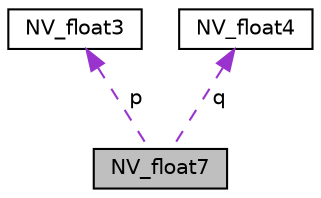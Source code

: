 digraph "NV_float7"
{
 // LATEX_PDF_SIZE
  edge [fontname="Helvetica",fontsize="10",labelfontname="Helvetica",labelfontsize="10"];
  node [fontname="Helvetica",fontsize="10",shape=record];
  Node1 [label="NV_float7",height=0.2,width=0.4,color="black", fillcolor="grey75", style="filled", fontcolor="black",tooltip=" "];
  Node2 -> Node1 [dir="back",color="darkorchid3",fontsize="10",style="dashed",label=" p" ,fontname="Helvetica"];
  Node2 [label="NV_float3",height=0.2,width=0.4,color="black", fillcolor="white", style="filled",URL="$struct_n_v__float3.html",tooltip=" "];
  Node3 -> Node1 [dir="back",color="darkorchid3",fontsize="10",style="dashed",label=" q" ,fontname="Helvetica"];
  Node3 [label="NV_float4",height=0.2,width=0.4,color="black", fillcolor="white", style="filled",URL="$struct_n_v__float4.html",tooltip=" "];
}

